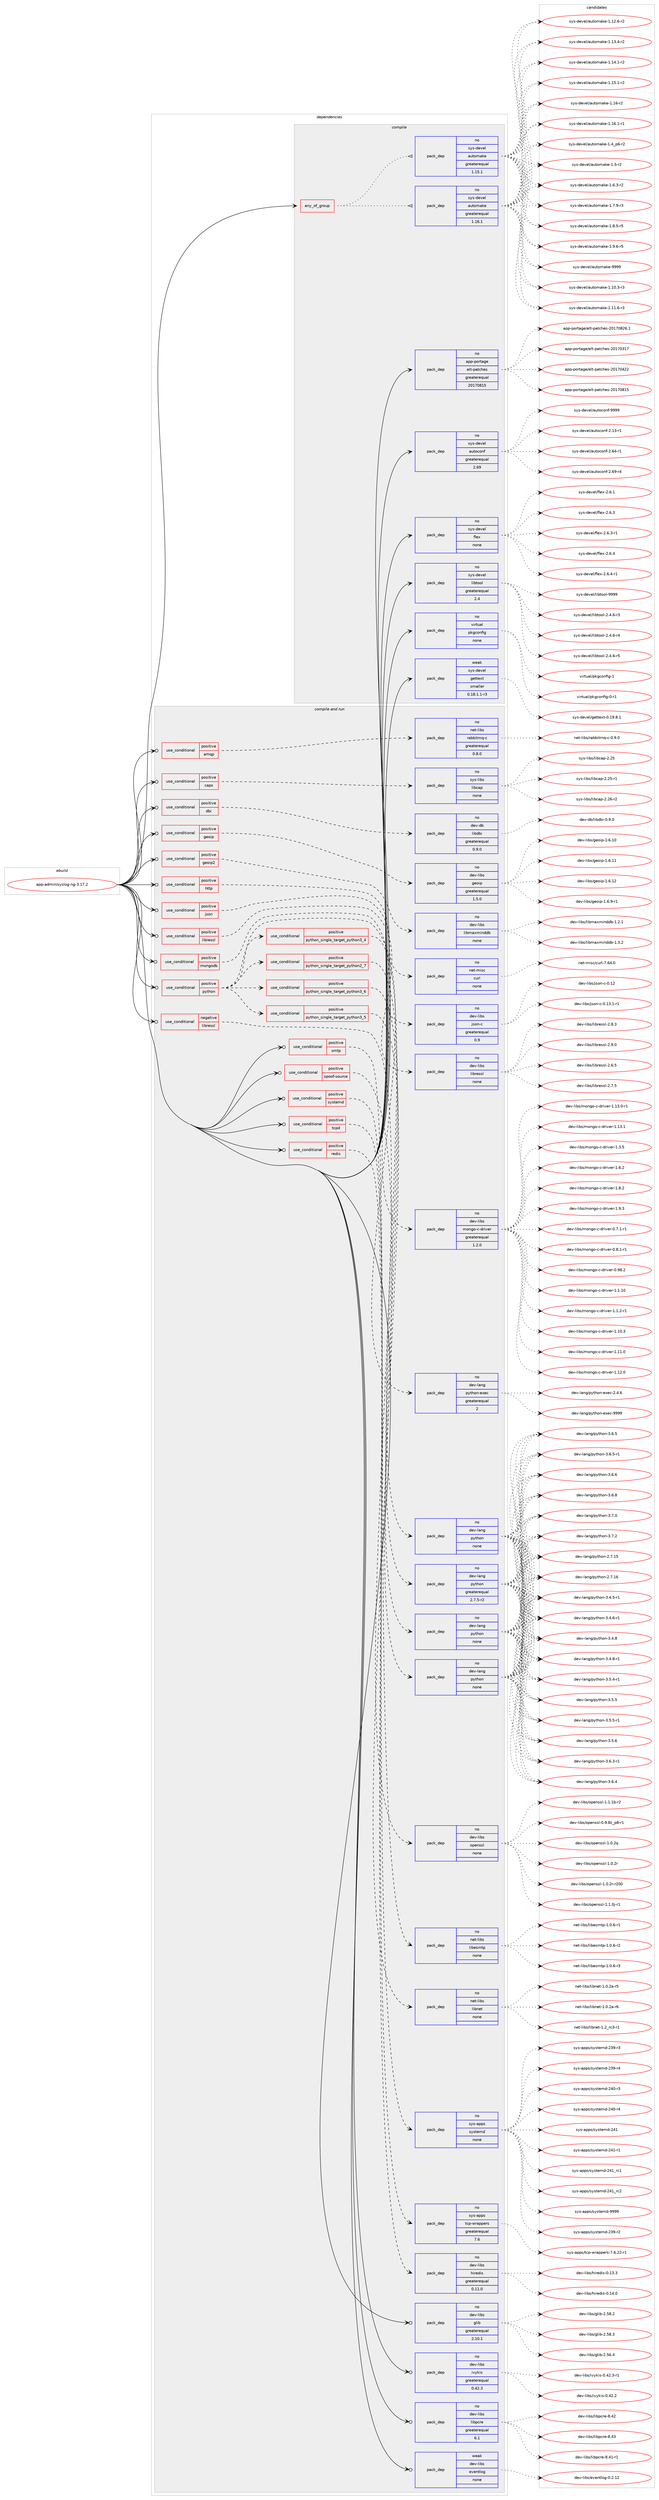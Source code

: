 digraph prolog {

# *************
# Graph options
# *************

newrank=true;
concentrate=true;
compound=true;
graph [rankdir=LR,fontname=Helvetica,fontsize=10,ranksep=1.5];#, ranksep=2.5, nodesep=0.2];
edge  [arrowhead=vee];
node  [fontname=Helvetica,fontsize=10];

# **********
# The ebuild
# **********

subgraph cluster_leftcol {
color=gray;
rank=same;
label=<<i>ebuild</i>>;
id [label="app-admin/syslog-ng-3.17.2", color=red, width=4, href="../app-admin/syslog-ng-3.17.2.svg"];
}

# ****************
# The dependencies
# ****************

subgraph cluster_midcol {
color=gray;
label=<<i>dependencies</i>>;
subgraph cluster_compile {
fillcolor="#eeeeee";
style=filled;
label=<<i>compile</i>>;
subgraph any19158 {
dependency1269682 [label=<<TABLE BORDER="0" CELLBORDER="1" CELLSPACING="0" CELLPADDING="4"><TR><TD CELLPADDING="10">any_of_group</TD></TR></TABLE>>, shape=none, color=red];subgraph pack903928 {
dependency1269683 [label=<<TABLE BORDER="0" CELLBORDER="1" CELLSPACING="0" CELLPADDING="4" WIDTH="220"><TR><TD ROWSPAN="6" CELLPADDING="30">pack_dep</TD></TR><TR><TD WIDTH="110">no</TD></TR><TR><TD>sys-devel</TD></TR><TR><TD>automake</TD></TR><TR><TD>greaterequal</TD></TR><TR><TD>1.16.1</TD></TR></TABLE>>, shape=none, color=blue];
}
dependency1269682:e -> dependency1269683:w [weight=20,style="dotted",arrowhead="oinv"];
subgraph pack903929 {
dependency1269684 [label=<<TABLE BORDER="0" CELLBORDER="1" CELLSPACING="0" CELLPADDING="4" WIDTH="220"><TR><TD ROWSPAN="6" CELLPADDING="30">pack_dep</TD></TR><TR><TD WIDTH="110">no</TD></TR><TR><TD>sys-devel</TD></TR><TR><TD>automake</TD></TR><TR><TD>greaterequal</TD></TR><TR><TD>1.15.1</TD></TR></TABLE>>, shape=none, color=blue];
}
dependency1269682:e -> dependency1269684:w [weight=20,style="dotted",arrowhead="oinv"];
}
id:e -> dependency1269682:w [weight=20,style="solid",arrowhead="vee"];
subgraph pack903930 {
dependency1269685 [label=<<TABLE BORDER="0" CELLBORDER="1" CELLSPACING="0" CELLPADDING="4" WIDTH="220"><TR><TD ROWSPAN="6" CELLPADDING="30">pack_dep</TD></TR><TR><TD WIDTH="110">no</TD></TR><TR><TD>app-portage</TD></TR><TR><TD>elt-patches</TD></TR><TR><TD>greaterequal</TD></TR><TR><TD>20170815</TD></TR></TABLE>>, shape=none, color=blue];
}
id:e -> dependency1269685:w [weight=20,style="solid",arrowhead="vee"];
subgraph pack903931 {
dependency1269686 [label=<<TABLE BORDER="0" CELLBORDER="1" CELLSPACING="0" CELLPADDING="4" WIDTH="220"><TR><TD ROWSPAN="6" CELLPADDING="30">pack_dep</TD></TR><TR><TD WIDTH="110">no</TD></TR><TR><TD>sys-devel</TD></TR><TR><TD>autoconf</TD></TR><TR><TD>greaterequal</TD></TR><TR><TD>2.69</TD></TR></TABLE>>, shape=none, color=blue];
}
id:e -> dependency1269686:w [weight=20,style="solid",arrowhead="vee"];
subgraph pack903932 {
dependency1269687 [label=<<TABLE BORDER="0" CELLBORDER="1" CELLSPACING="0" CELLPADDING="4" WIDTH="220"><TR><TD ROWSPAN="6" CELLPADDING="30">pack_dep</TD></TR><TR><TD WIDTH="110">no</TD></TR><TR><TD>sys-devel</TD></TR><TR><TD>flex</TD></TR><TR><TD>none</TD></TR><TR><TD></TD></TR></TABLE>>, shape=none, color=blue];
}
id:e -> dependency1269687:w [weight=20,style="solid",arrowhead="vee"];
subgraph pack903933 {
dependency1269688 [label=<<TABLE BORDER="0" CELLBORDER="1" CELLSPACING="0" CELLPADDING="4" WIDTH="220"><TR><TD ROWSPAN="6" CELLPADDING="30">pack_dep</TD></TR><TR><TD WIDTH="110">no</TD></TR><TR><TD>sys-devel</TD></TR><TR><TD>libtool</TD></TR><TR><TD>greaterequal</TD></TR><TR><TD>2.4</TD></TR></TABLE>>, shape=none, color=blue];
}
id:e -> dependency1269688:w [weight=20,style="solid",arrowhead="vee"];
subgraph pack903934 {
dependency1269689 [label=<<TABLE BORDER="0" CELLBORDER="1" CELLSPACING="0" CELLPADDING="4" WIDTH="220"><TR><TD ROWSPAN="6" CELLPADDING="30">pack_dep</TD></TR><TR><TD WIDTH="110">no</TD></TR><TR><TD>virtual</TD></TR><TR><TD>pkgconfig</TD></TR><TR><TD>none</TD></TR><TR><TD></TD></TR></TABLE>>, shape=none, color=blue];
}
id:e -> dependency1269689:w [weight=20,style="solid",arrowhead="vee"];
subgraph pack903935 {
dependency1269690 [label=<<TABLE BORDER="0" CELLBORDER="1" CELLSPACING="0" CELLPADDING="4" WIDTH="220"><TR><TD ROWSPAN="6" CELLPADDING="30">pack_dep</TD></TR><TR><TD WIDTH="110">weak</TD></TR><TR><TD>sys-devel</TD></TR><TR><TD>gettext</TD></TR><TR><TD>smaller</TD></TR><TR><TD>0.18.1.1-r3</TD></TR></TABLE>>, shape=none, color=blue];
}
id:e -> dependency1269690:w [weight=20,style="solid",arrowhead="vee"];
}
subgraph cluster_compileandrun {
fillcolor="#eeeeee";
style=filled;
label=<<i>compile and run</i>>;
subgraph cond346075 {
dependency1269691 [label=<<TABLE BORDER="0" CELLBORDER="1" CELLSPACING="0" CELLPADDING="4"><TR><TD ROWSPAN="3" CELLPADDING="10">use_conditional</TD></TR><TR><TD>negative</TD></TR><TR><TD>libressl</TD></TR></TABLE>>, shape=none, color=red];
subgraph pack903936 {
dependency1269692 [label=<<TABLE BORDER="0" CELLBORDER="1" CELLSPACING="0" CELLPADDING="4" WIDTH="220"><TR><TD ROWSPAN="6" CELLPADDING="30">pack_dep</TD></TR><TR><TD WIDTH="110">no</TD></TR><TR><TD>dev-libs</TD></TR><TR><TD>openssl</TD></TR><TR><TD>none</TD></TR><TR><TD></TD></TR></TABLE>>, shape=none, color=blue];
}
dependency1269691:e -> dependency1269692:w [weight=20,style="dashed",arrowhead="vee"];
}
id:e -> dependency1269691:w [weight=20,style="solid",arrowhead="odotvee"];
subgraph cond346076 {
dependency1269693 [label=<<TABLE BORDER="0" CELLBORDER="1" CELLSPACING="0" CELLPADDING="4"><TR><TD ROWSPAN="3" CELLPADDING="10">use_conditional</TD></TR><TR><TD>positive</TD></TR><TR><TD>amqp</TD></TR></TABLE>>, shape=none, color=red];
subgraph pack903937 {
dependency1269694 [label=<<TABLE BORDER="0" CELLBORDER="1" CELLSPACING="0" CELLPADDING="4" WIDTH="220"><TR><TD ROWSPAN="6" CELLPADDING="30">pack_dep</TD></TR><TR><TD WIDTH="110">no</TD></TR><TR><TD>net-libs</TD></TR><TR><TD>rabbitmq-c</TD></TR><TR><TD>greaterequal</TD></TR><TR><TD>0.8.0</TD></TR></TABLE>>, shape=none, color=blue];
}
dependency1269693:e -> dependency1269694:w [weight=20,style="dashed",arrowhead="vee"];
}
id:e -> dependency1269693:w [weight=20,style="solid",arrowhead="odotvee"];
subgraph cond346077 {
dependency1269695 [label=<<TABLE BORDER="0" CELLBORDER="1" CELLSPACING="0" CELLPADDING="4"><TR><TD ROWSPAN="3" CELLPADDING="10">use_conditional</TD></TR><TR><TD>positive</TD></TR><TR><TD>caps</TD></TR></TABLE>>, shape=none, color=red];
subgraph pack903938 {
dependency1269696 [label=<<TABLE BORDER="0" CELLBORDER="1" CELLSPACING="0" CELLPADDING="4" WIDTH="220"><TR><TD ROWSPAN="6" CELLPADDING="30">pack_dep</TD></TR><TR><TD WIDTH="110">no</TD></TR><TR><TD>sys-libs</TD></TR><TR><TD>libcap</TD></TR><TR><TD>none</TD></TR><TR><TD></TD></TR></TABLE>>, shape=none, color=blue];
}
dependency1269695:e -> dependency1269696:w [weight=20,style="dashed",arrowhead="vee"];
}
id:e -> dependency1269695:w [weight=20,style="solid",arrowhead="odotvee"];
subgraph cond346078 {
dependency1269697 [label=<<TABLE BORDER="0" CELLBORDER="1" CELLSPACING="0" CELLPADDING="4"><TR><TD ROWSPAN="3" CELLPADDING="10">use_conditional</TD></TR><TR><TD>positive</TD></TR><TR><TD>dbi</TD></TR></TABLE>>, shape=none, color=red];
subgraph pack903939 {
dependency1269698 [label=<<TABLE BORDER="0" CELLBORDER="1" CELLSPACING="0" CELLPADDING="4" WIDTH="220"><TR><TD ROWSPAN="6" CELLPADDING="30">pack_dep</TD></TR><TR><TD WIDTH="110">no</TD></TR><TR><TD>dev-db</TD></TR><TR><TD>libdbi</TD></TR><TR><TD>greaterequal</TD></TR><TR><TD>0.9.0</TD></TR></TABLE>>, shape=none, color=blue];
}
dependency1269697:e -> dependency1269698:w [weight=20,style="dashed",arrowhead="vee"];
}
id:e -> dependency1269697:w [weight=20,style="solid",arrowhead="odotvee"];
subgraph cond346079 {
dependency1269699 [label=<<TABLE BORDER="0" CELLBORDER="1" CELLSPACING="0" CELLPADDING="4"><TR><TD ROWSPAN="3" CELLPADDING="10">use_conditional</TD></TR><TR><TD>positive</TD></TR><TR><TD>geoip</TD></TR></TABLE>>, shape=none, color=red];
subgraph pack903940 {
dependency1269700 [label=<<TABLE BORDER="0" CELLBORDER="1" CELLSPACING="0" CELLPADDING="4" WIDTH="220"><TR><TD ROWSPAN="6" CELLPADDING="30">pack_dep</TD></TR><TR><TD WIDTH="110">no</TD></TR><TR><TD>dev-libs</TD></TR><TR><TD>geoip</TD></TR><TR><TD>greaterequal</TD></TR><TR><TD>1.5.0</TD></TR></TABLE>>, shape=none, color=blue];
}
dependency1269699:e -> dependency1269700:w [weight=20,style="dashed",arrowhead="vee"];
}
id:e -> dependency1269699:w [weight=20,style="solid",arrowhead="odotvee"];
subgraph cond346080 {
dependency1269701 [label=<<TABLE BORDER="0" CELLBORDER="1" CELLSPACING="0" CELLPADDING="4"><TR><TD ROWSPAN="3" CELLPADDING="10">use_conditional</TD></TR><TR><TD>positive</TD></TR><TR><TD>geoip2</TD></TR></TABLE>>, shape=none, color=red];
subgraph pack903941 {
dependency1269702 [label=<<TABLE BORDER="0" CELLBORDER="1" CELLSPACING="0" CELLPADDING="4" WIDTH="220"><TR><TD ROWSPAN="6" CELLPADDING="30">pack_dep</TD></TR><TR><TD WIDTH="110">no</TD></TR><TR><TD>dev-libs</TD></TR><TR><TD>libmaxminddb</TD></TR><TR><TD>none</TD></TR><TR><TD></TD></TR></TABLE>>, shape=none, color=blue];
}
dependency1269701:e -> dependency1269702:w [weight=20,style="dashed",arrowhead="vee"];
}
id:e -> dependency1269701:w [weight=20,style="solid",arrowhead="odotvee"];
subgraph cond346081 {
dependency1269703 [label=<<TABLE BORDER="0" CELLBORDER="1" CELLSPACING="0" CELLPADDING="4"><TR><TD ROWSPAN="3" CELLPADDING="10">use_conditional</TD></TR><TR><TD>positive</TD></TR><TR><TD>http</TD></TR></TABLE>>, shape=none, color=red];
subgraph pack903942 {
dependency1269704 [label=<<TABLE BORDER="0" CELLBORDER="1" CELLSPACING="0" CELLPADDING="4" WIDTH="220"><TR><TD ROWSPAN="6" CELLPADDING="30">pack_dep</TD></TR><TR><TD WIDTH="110">no</TD></TR><TR><TD>net-misc</TD></TR><TR><TD>curl</TD></TR><TR><TD>none</TD></TR><TR><TD></TD></TR></TABLE>>, shape=none, color=blue];
}
dependency1269703:e -> dependency1269704:w [weight=20,style="dashed",arrowhead="vee"];
}
id:e -> dependency1269703:w [weight=20,style="solid",arrowhead="odotvee"];
subgraph cond346082 {
dependency1269705 [label=<<TABLE BORDER="0" CELLBORDER="1" CELLSPACING="0" CELLPADDING="4"><TR><TD ROWSPAN="3" CELLPADDING="10">use_conditional</TD></TR><TR><TD>positive</TD></TR><TR><TD>json</TD></TR></TABLE>>, shape=none, color=red];
subgraph pack903943 {
dependency1269706 [label=<<TABLE BORDER="0" CELLBORDER="1" CELLSPACING="0" CELLPADDING="4" WIDTH="220"><TR><TD ROWSPAN="6" CELLPADDING="30">pack_dep</TD></TR><TR><TD WIDTH="110">no</TD></TR><TR><TD>dev-libs</TD></TR><TR><TD>json-c</TD></TR><TR><TD>greaterequal</TD></TR><TR><TD>0.9</TD></TR></TABLE>>, shape=none, color=blue];
}
dependency1269705:e -> dependency1269706:w [weight=20,style="dashed",arrowhead="vee"];
}
id:e -> dependency1269705:w [weight=20,style="solid",arrowhead="odotvee"];
subgraph cond346083 {
dependency1269707 [label=<<TABLE BORDER="0" CELLBORDER="1" CELLSPACING="0" CELLPADDING="4"><TR><TD ROWSPAN="3" CELLPADDING="10">use_conditional</TD></TR><TR><TD>positive</TD></TR><TR><TD>libressl</TD></TR></TABLE>>, shape=none, color=red];
subgraph pack903944 {
dependency1269708 [label=<<TABLE BORDER="0" CELLBORDER="1" CELLSPACING="0" CELLPADDING="4" WIDTH="220"><TR><TD ROWSPAN="6" CELLPADDING="30">pack_dep</TD></TR><TR><TD WIDTH="110">no</TD></TR><TR><TD>dev-libs</TD></TR><TR><TD>libressl</TD></TR><TR><TD>none</TD></TR><TR><TD></TD></TR></TABLE>>, shape=none, color=blue];
}
dependency1269707:e -> dependency1269708:w [weight=20,style="dashed",arrowhead="vee"];
}
id:e -> dependency1269707:w [weight=20,style="solid",arrowhead="odotvee"];
subgraph cond346084 {
dependency1269709 [label=<<TABLE BORDER="0" CELLBORDER="1" CELLSPACING="0" CELLPADDING="4"><TR><TD ROWSPAN="3" CELLPADDING="10">use_conditional</TD></TR><TR><TD>positive</TD></TR><TR><TD>mongodb</TD></TR></TABLE>>, shape=none, color=red];
subgraph pack903945 {
dependency1269710 [label=<<TABLE BORDER="0" CELLBORDER="1" CELLSPACING="0" CELLPADDING="4" WIDTH="220"><TR><TD ROWSPAN="6" CELLPADDING="30">pack_dep</TD></TR><TR><TD WIDTH="110">no</TD></TR><TR><TD>dev-libs</TD></TR><TR><TD>mongo-c-driver</TD></TR><TR><TD>greaterequal</TD></TR><TR><TD>1.2.0</TD></TR></TABLE>>, shape=none, color=blue];
}
dependency1269709:e -> dependency1269710:w [weight=20,style="dashed",arrowhead="vee"];
}
id:e -> dependency1269709:w [weight=20,style="solid",arrowhead="odotvee"];
subgraph cond346085 {
dependency1269711 [label=<<TABLE BORDER="0" CELLBORDER="1" CELLSPACING="0" CELLPADDING="4"><TR><TD ROWSPAN="3" CELLPADDING="10">use_conditional</TD></TR><TR><TD>positive</TD></TR><TR><TD>python</TD></TR></TABLE>>, shape=none, color=red];
subgraph cond346086 {
dependency1269712 [label=<<TABLE BORDER="0" CELLBORDER="1" CELLSPACING="0" CELLPADDING="4"><TR><TD ROWSPAN="3" CELLPADDING="10">use_conditional</TD></TR><TR><TD>positive</TD></TR><TR><TD>python_single_target_python2_7</TD></TR></TABLE>>, shape=none, color=red];
subgraph pack903946 {
dependency1269713 [label=<<TABLE BORDER="0" CELLBORDER="1" CELLSPACING="0" CELLPADDING="4" WIDTH="220"><TR><TD ROWSPAN="6" CELLPADDING="30">pack_dep</TD></TR><TR><TD WIDTH="110">no</TD></TR><TR><TD>dev-lang</TD></TR><TR><TD>python</TD></TR><TR><TD>greaterequal</TD></TR><TR><TD>2.7.5-r2</TD></TR></TABLE>>, shape=none, color=blue];
}
dependency1269712:e -> dependency1269713:w [weight=20,style="dashed",arrowhead="vee"];
}
dependency1269711:e -> dependency1269712:w [weight=20,style="dashed",arrowhead="vee"];
subgraph cond346087 {
dependency1269714 [label=<<TABLE BORDER="0" CELLBORDER="1" CELLSPACING="0" CELLPADDING="4"><TR><TD ROWSPAN="3" CELLPADDING="10">use_conditional</TD></TR><TR><TD>positive</TD></TR><TR><TD>python_single_target_python3_4</TD></TR></TABLE>>, shape=none, color=red];
subgraph pack903947 {
dependency1269715 [label=<<TABLE BORDER="0" CELLBORDER="1" CELLSPACING="0" CELLPADDING="4" WIDTH="220"><TR><TD ROWSPAN="6" CELLPADDING="30">pack_dep</TD></TR><TR><TD WIDTH="110">no</TD></TR><TR><TD>dev-lang</TD></TR><TR><TD>python</TD></TR><TR><TD>none</TD></TR><TR><TD></TD></TR></TABLE>>, shape=none, color=blue];
}
dependency1269714:e -> dependency1269715:w [weight=20,style="dashed",arrowhead="vee"];
}
dependency1269711:e -> dependency1269714:w [weight=20,style="dashed",arrowhead="vee"];
subgraph cond346088 {
dependency1269716 [label=<<TABLE BORDER="0" CELLBORDER="1" CELLSPACING="0" CELLPADDING="4"><TR><TD ROWSPAN="3" CELLPADDING="10">use_conditional</TD></TR><TR><TD>positive</TD></TR><TR><TD>python_single_target_python3_5</TD></TR></TABLE>>, shape=none, color=red];
subgraph pack903948 {
dependency1269717 [label=<<TABLE BORDER="0" CELLBORDER="1" CELLSPACING="0" CELLPADDING="4" WIDTH="220"><TR><TD ROWSPAN="6" CELLPADDING="30">pack_dep</TD></TR><TR><TD WIDTH="110">no</TD></TR><TR><TD>dev-lang</TD></TR><TR><TD>python</TD></TR><TR><TD>none</TD></TR><TR><TD></TD></TR></TABLE>>, shape=none, color=blue];
}
dependency1269716:e -> dependency1269717:w [weight=20,style="dashed",arrowhead="vee"];
}
dependency1269711:e -> dependency1269716:w [weight=20,style="dashed",arrowhead="vee"];
subgraph cond346089 {
dependency1269718 [label=<<TABLE BORDER="0" CELLBORDER="1" CELLSPACING="0" CELLPADDING="4"><TR><TD ROWSPAN="3" CELLPADDING="10">use_conditional</TD></TR><TR><TD>positive</TD></TR><TR><TD>python_single_target_python3_6</TD></TR></TABLE>>, shape=none, color=red];
subgraph pack903949 {
dependency1269719 [label=<<TABLE BORDER="0" CELLBORDER="1" CELLSPACING="0" CELLPADDING="4" WIDTH="220"><TR><TD ROWSPAN="6" CELLPADDING="30">pack_dep</TD></TR><TR><TD WIDTH="110">no</TD></TR><TR><TD>dev-lang</TD></TR><TR><TD>python</TD></TR><TR><TD>none</TD></TR><TR><TD></TD></TR></TABLE>>, shape=none, color=blue];
}
dependency1269718:e -> dependency1269719:w [weight=20,style="dashed",arrowhead="vee"];
}
dependency1269711:e -> dependency1269718:w [weight=20,style="dashed",arrowhead="vee"];
subgraph pack903950 {
dependency1269720 [label=<<TABLE BORDER="0" CELLBORDER="1" CELLSPACING="0" CELLPADDING="4" WIDTH="220"><TR><TD ROWSPAN="6" CELLPADDING="30">pack_dep</TD></TR><TR><TD WIDTH="110">no</TD></TR><TR><TD>dev-lang</TD></TR><TR><TD>python-exec</TD></TR><TR><TD>greaterequal</TD></TR><TR><TD>2</TD></TR></TABLE>>, shape=none, color=blue];
}
dependency1269711:e -> dependency1269720:w [weight=20,style="dashed",arrowhead="vee"];
}
id:e -> dependency1269711:w [weight=20,style="solid",arrowhead="odotvee"];
subgraph cond346090 {
dependency1269721 [label=<<TABLE BORDER="0" CELLBORDER="1" CELLSPACING="0" CELLPADDING="4"><TR><TD ROWSPAN="3" CELLPADDING="10">use_conditional</TD></TR><TR><TD>positive</TD></TR><TR><TD>redis</TD></TR></TABLE>>, shape=none, color=red];
subgraph pack903951 {
dependency1269722 [label=<<TABLE BORDER="0" CELLBORDER="1" CELLSPACING="0" CELLPADDING="4" WIDTH="220"><TR><TD ROWSPAN="6" CELLPADDING="30">pack_dep</TD></TR><TR><TD WIDTH="110">no</TD></TR><TR><TD>dev-libs</TD></TR><TR><TD>hiredis</TD></TR><TR><TD>greaterequal</TD></TR><TR><TD>0.11.0</TD></TR></TABLE>>, shape=none, color=blue];
}
dependency1269721:e -> dependency1269722:w [weight=20,style="dashed",arrowhead="vee"];
}
id:e -> dependency1269721:w [weight=20,style="solid",arrowhead="odotvee"];
subgraph cond346091 {
dependency1269723 [label=<<TABLE BORDER="0" CELLBORDER="1" CELLSPACING="0" CELLPADDING="4"><TR><TD ROWSPAN="3" CELLPADDING="10">use_conditional</TD></TR><TR><TD>positive</TD></TR><TR><TD>smtp</TD></TR></TABLE>>, shape=none, color=red];
subgraph pack903952 {
dependency1269724 [label=<<TABLE BORDER="0" CELLBORDER="1" CELLSPACING="0" CELLPADDING="4" WIDTH="220"><TR><TD ROWSPAN="6" CELLPADDING="30">pack_dep</TD></TR><TR><TD WIDTH="110">no</TD></TR><TR><TD>net-libs</TD></TR><TR><TD>libesmtp</TD></TR><TR><TD>none</TD></TR><TR><TD></TD></TR></TABLE>>, shape=none, color=blue];
}
dependency1269723:e -> dependency1269724:w [weight=20,style="dashed",arrowhead="vee"];
}
id:e -> dependency1269723:w [weight=20,style="solid",arrowhead="odotvee"];
subgraph cond346092 {
dependency1269725 [label=<<TABLE BORDER="0" CELLBORDER="1" CELLSPACING="0" CELLPADDING="4"><TR><TD ROWSPAN="3" CELLPADDING="10">use_conditional</TD></TR><TR><TD>positive</TD></TR><TR><TD>spoof-source</TD></TR></TABLE>>, shape=none, color=red];
subgraph pack903953 {
dependency1269726 [label=<<TABLE BORDER="0" CELLBORDER="1" CELLSPACING="0" CELLPADDING="4" WIDTH="220"><TR><TD ROWSPAN="6" CELLPADDING="30">pack_dep</TD></TR><TR><TD WIDTH="110">no</TD></TR><TR><TD>net-libs</TD></TR><TR><TD>libnet</TD></TR><TR><TD>none</TD></TR><TR><TD></TD></TR></TABLE>>, shape=none, color=blue];
}
dependency1269725:e -> dependency1269726:w [weight=20,style="dashed",arrowhead="vee"];
}
id:e -> dependency1269725:w [weight=20,style="solid",arrowhead="odotvee"];
subgraph cond346093 {
dependency1269727 [label=<<TABLE BORDER="0" CELLBORDER="1" CELLSPACING="0" CELLPADDING="4"><TR><TD ROWSPAN="3" CELLPADDING="10">use_conditional</TD></TR><TR><TD>positive</TD></TR><TR><TD>systemd</TD></TR></TABLE>>, shape=none, color=red];
subgraph pack903954 {
dependency1269728 [label=<<TABLE BORDER="0" CELLBORDER="1" CELLSPACING="0" CELLPADDING="4" WIDTH="220"><TR><TD ROWSPAN="6" CELLPADDING="30">pack_dep</TD></TR><TR><TD WIDTH="110">no</TD></TR><TR><TD>sys-apps</TD></TR><TR><TD>systemd</TD></TR><TR><TD>none</TD></TR><TR><TD></TD></TR></TABLE>>, shape=none, color=blue];
}
dependency1269727:e -> dependency1269728:w [weight=20,style="dashed",arrowhead="vee"];
}
id:e -> dependency1269727:w [weight=20,style="solid",arrowhead="odotvee"];
subgraph cond346094 {
dependency1269729 [label=<<TABLE BORDER="0" CELLBORDER="1" CELLSPACING="0" CELLPADDING="4"><TR><TD ROWSPAN="3" CELLPADDING="10">use_conditional</TD></TR><TR><TD>positive</TD></TR><TR><TD>tcpd</TD></TR></TABLE>>, shape=none, color=red];
subgraph pack903955 {
dependency1269730 [label=<<TABLE BORDER="0" CELLBORDER="1" CELLSPACING="0" CELLPADDING="4" WIDTH="220"><TR><TD ROWSPAN="6" CELLPADDING="30">pack_dep</TD></TR><TR><TD WIDTH="110">no</TD></TR><TR><TD>sys-apps</TD></TR><TR><TD>tcp-wrappers</TD></TR><TR><TD>greaterequal</TD></TR><TR><TD>7.6</TD></TR></TABLE>>, shape=none, color=blue];
}
dependency1269729:e -> dependency1269730:w [weight=20,style="dashed",arrowhead="vee"];
}
id:e -> dependency1269729:w [weight=20,style="solid",arrowhead="odotvee"];
subgraph pack903956 {
dependency1269731 [label=<<TABLE BORDER="0" CELLBORDER="1" CELLSPACING="0" CELLPADDING="4" WIDTH="220"><TR><TD ROWSPAN="6" CELLPADDING="30">pack_dep</TD></TR><TR><TD WIDTH="110">no</TD></TR><TR><TD>dev-libs</TD></TR><TR><TD>glib</TD></TR><TR><TD>greaterequal</TD></TR><TR><TD>2.10.1</TD></TR></TABLE>>, shape=none, color=blue];
}
id:e -> dependency1269731:w [weight=20,style="solid",arrowhead="odotvee"];
subgraph pack903957 {
dependency1269732 [label=<<TABLE BORDER="0" CELLBORDER="1" CELLSPACING="0" CELLPADDING="4" WIDTH="220"><TR><TD ROWSPAN="6" CELLPADDING="30">pack_dep</TD></TR><TR><TD WIDTH="110">no</TD></TR><TR><TD>dev-libs</TD></TR><TR><TD>ivykis</TD></TR><TR><TD>greaterequal</TD></TR><TR><TD>0.42.3</TD></TR></TABLE>>, shape=none, color=blue];
}
id:e -> dependency1269732:w [weight=20,style="solid",arrowhead="odotvee"];
subgraph pack903958 {
dependency1269733 [label=<<TABLE BORDER="0" CELLBORDER="1" CELLSPACING="0" CELLPADDING="4" WIDTH="220"><TR><TD ROWSPAN="6" CELLPADDING="30">pack_dep</TD></TR><TR><TD WIDTH="110">no</TD></TR><TR><TD>dev-libs</TD></TR><TR><TD>libpcre</TD></TR><TR><TD>greaterequal</TD></TR><TR><TD>6.1</TD></TR></TABLE>>, shape=none, color=blue];
}
id:e -> dependency1269733:w [weight=20,style="solid",arrowhead="odotvee"];
subgraph pack903959 {
dependency1269734 [label=<<TABLE BORDER="0" CELLBORDER="1" CELLSPACING="0" CELLPADDING="4" WIDTH="220"><TR><TD ROWSPAN="6" CELLPADDING="30">pack_dep</TD></TR><TR><TD WIDTH="110">weak</TD></TR><TR><TD>dev-libs</TD></TR><TR><TD>eventlog</TD></TR><TR><TD>none</TD></TR><TR><TD></TD></TR></TABLE>>, shape=none, color=blue];
}
id:e -> dependency1269734:w [weight=20,style="solid",arrowhead="odotvee"];
}
subgraph cluster_run {
fillcolor="#eeeeee";
style=filled;
label=<<i>run</i>>;
}
}

# **************
# The candidates
# **************

subgraph cluster_choices {
rank=same;
color=gray;
label=<<i>candidates</i>>;

subgraph choice903928 {
color=black;
nodesep=1;
choice11512111545100101118101108479711711611110997107101454946494846514511451 [label="sys-devel/automake-1.10.3-r3", color=red, width=4,href="../sys-devel/automake-1.10.3-r3.svg"];
choice11512111545100101118101108479711711611110997107101454946494946544511451 [label="sys-devel/automake-1.11.6-r3", color=red, width=4,href="../sys-devel/automake-1.11.6-r3.svg"];
choice11512111545100101118101108479711711611110997107101454946495046544511450 [label="sys-devel/automake-1.12.6-r2", color=red, width=4,href="../sys-devel/automake-1.12.6-r2.svg"];
choice11512111545100101118101108479711711611110997107101454946495146524511450 [label="sys-devel/automake-1.13.4-r2", color=red, width=4,href="../sys-devel/automake-1.13.4-r2.svg"];
choice11512111545100101118101108479711711611110997107101454946495246494511450 [label="sys-devel/automake-1.14.1-r2", color=red, width=4,href="../sys-devel/automake-1.14.1-r2.svg"];
choice11512111545100101118101108479711711611110997107101454946495346494511450 [label="sys-devel/automake-1.15.1-r2", color=red, width=4,href="../sys-devel/automake-1.15.1-r2.svg"];
choice1151211154510010111810110847971171161111099710710145494649544511450 [label="sys-devel/automake-1.16-r2", color=red, width=4,href="../sys-devel/automake-1.16-r2.svg"];
choice11512111545100101118101108479711711611110997107101454946495446494511449 [label="sys-devel/automake-1.16.1-r1", color=red, width=4,href="../sys-devel/automake-1.16.1-r1.svg"];
choice115121115451001011181011084797117116111109971071014549465295112544511450 [label="sys-devel/automake-1.4_p6-r2", color=red, width=4,href="../sys-devel/automake-1.4_p6-r2.svg"];
choice11512111545100101118101108479711711611110997107101454946534511450 [label="sys-devel/automake-1.5-r2", color=red, width=4,href="../sys-devel/automake-1.5-r2.svg"];
choice115121115451001011181011084797117116111109971071014549465446514511450 [label="sys-devel/automake-1.6.3-r2", color=red, width=4,href="../sys-devel/automake-1.6.3-r2.svg"];
choice115121115451001011181011084797117116111109971071014549465546574511451 [label="sys-devel/automake-1.7.9-r3", color=red, width=4,href="../sys-devel/automake-1.7.9-r3.svg"];
choice115121115451001011181011084797117116111109971071014549465646534511453 [label="sys-devel/automake-1.8.5-r5", color=red, width=4,href="../sys-devel/automake-1.8.5-r5.svg"];
choice115121115451001011181011084797117116111109971071014549465746544511453 [label="sys-devel/automake-1.9.6-r5", color=red, width=4,href="../sys-devel/automake-1.9.6-r5.svg"];
choice115121115451001011181011084797117116111109971071014557575757 [label="sys-devel/automake-9999", color=red, width=4,href="../sys-devel/automake-9999.svg"];
dependency1269683:e -> choice11512111545100101118101108479711711611110997107101454946494846514511451:w [style=dotted,weight="100"];
dependency1269683:e -> choice11512111545100101118101108479711711611110997107101454946494946544511451:w [style=dotted,weight="100"];
dependency1269683:e -> choice11512111545100101118101108479711711611110997107101454946495046544511450:w [style=dotted,weight="100"];
dependency1269683:e -> choice11512111545100101118101108479711711611110997107101454946495146524511450:w [style=dotted,weight="100"];
dependency1269683:e -> choice11512111545100101118101108479711711611110997107101454946495246494511450:w [style=dotted,weight="100"];
dependency1269683:e -> choice11512111545100101118101108479711711611110997107101454946495346494511450:w [style=dotted,weight="100"];
dependency1269683:e -> choice1151211154510010111810110847971171161111099710710145494649544511450:w [style=dotted,weight="100"];
dependency1269683:e -> choice11512111545100101118101108479711711611110997107101454946495446494511449:w [style=dotted,weight="100"];
dependency1269683:e -> choice115121115451001011181011084797117116111109971071014549465295112544511450:w [style=dotted,weight="100"];
dependency1269683:e -> choice11512111545100101118101108479711711611110997107101454946534511450:w [style=dotted,weight="100"];
dependency1269683:e -> choice115121115451001011181011084797117116111109971071014549465446514511450:w [style=dotted,weight="100"];
dependency1269683:e -> choice115121115451001011181011084797117116111109971071014549465546574511451:w [style=dotted,weight="100"];
dependency1269683:e -> choice115121115451001011181011084797117116111109971071014549465646534511453:w [style=dotted,weight="100"];
dependency1269683:e -> choice115121115451001011181011084797117116111109971071014549465746544511453:w [style=dotted,weight="100"];
dependency1269683:e -> choice115121115451001011181011084797117116111109971071014557575757:w [style=dotted,weight="100"];
}
subgraph choice903929 {
color=black;
nodesep=1;
choice11512111545100101118101108479711711611110997107101454946494846514511451 [label="sys-devel/automake-1.10.3-r3", color=red, width=4,href="../sys-devel/automake-1.10.3-r3.svg"];
choice11512111545100101118101108479711711611110997107101454946494946544511451 [label="sys-devel/automake-1.11.6-r3", color=red, width=4,href="../sys-devel/automake-1.11.6-r3.svg"];
choice11512111545100101118101108479711711611110997107101454946495046544511450 [label="sys-devel/automake-1.12.6-r2", color=red, width=4,href="../sys-devel/automake-1.12.6-r2.svg"];
choice11512111545100101118101108479711711611110997107101454946495146524511450 [label="sys-devel/automake-1.13.4-r2", color=red, width=4,href="../sys-devel/automake-1.13.4-r2.svg"];
choice11512111545100101118101108479711711611110997107101454946495246494511450 [label="sys-devel/automake-1.14.1-r2", color=red, width=4,href="../sys-devel/automake-1.14.1-r2.svg"];
choice11512111545100101118101108479711711611110997107101454946495346494511450 [label="sys-devel/automake-1.15.1-r2", color=red, width=4,href="../sys-devel/automake-1.15.1-r2.svg"];
choice1151211154510010111810110847971171161111099710710145494649544511450 [label="sys-devel/automake-1.16-r2", color=red, width=4,href="../sys-devel/automake-1.16-r2.svg"];
choice11512111545100101118101108479711711611110997107101454946495446494511449 [label="sys-devel/automake-1.16.1-r1", color=red, width=4,href="../sys-devel/automake-1.16.1-r1.svg"];
choice115121115451001011181011084797117116111109971071014549465295112544511450 [label="sys-devel/automake-1.4_p6-r2", color=red, width=4,href="../sys-devel/automake-1.4_p6-r2.svg"];
choice11512111545100101118101108479711711611110997107101454946534511450 [label="sys-devel/automake-1.5-r2", color=red, width=4,href="../sys-devel/automake-1.5-r2.svg"];
choice115121115451001011181011084797117116111109971071014549465446514511450 [label="sys-devel/automake-1.6.3-r2", color=red, width=4,href="../sys-devel/automake-1.6.3-r2.svg"];
choice115121115451001011181011084797117116111109971071014549465546574511451 [label="sys-devel/automake-1.7.9-r3", color=red, width=4,href="../sys-devel/automake-1.7.9-r3.svg"];
choice115121115451001011181011084797117116111109971071014549465646534511453 [label="sys-devel/automake-1.8.5-r5", color=red, width=4,href="../sys-devel/automake-1.8.5-r5.svg"];
choice115121115451001011181011084797117116111109971071014549465746544511453 [label="sys-devel/automake-1.9.6-r5", color=red, width=4,href="../sys-devel/automake-1.9.6-r5.svg"];
choice115121115451001011181011084797117116111109971071014557575757 [label="sys-devel/automake-9999", color=red, width=4,href="../sys-devel/automake-9999.svg"];
dependency1269684:e -> choice11512111545100101118101108479711711611110997107101454946494846514511451:w [style=dotted,weight="100"];
dependency1269684:e -> choice11512111545100101118101108479711711611110997107101454946494946544511451:w [style=dotted,weight="100"];
dependency1269684:e -> choice11512111545100101118101108479711711611110997107101454946495046544511450:w [style=dotted,weight="100"];
dependency1269684:e -> choice11512111545100101118101108479711711611110997107101454946495146524511450:w [style=dotted,weight="100"];
dependency1269684:e -> choice11512111545100101118101108479711711611110997107101454946495246494511450:w [style=dotted,weight="100"];
dependency1269684:e -> choice11512111545100101118101108479711711611110997107101454946495346494511450:w [style=dotted,weight="100"];
dependency1269684:e -> choice1151211154510010111810110847971171161111099710710145494649544511450:w [style=dotted,weight="100"];
dependency1269684:e -> choice11512111545100101118101108479711711611110997107101454946495446494511449:w [style=dotted,weight="100"];
dependency1269684:e -> choice115121115451001011181011084797117116111109971071014549465295112544511450:w [style=dotted,weight="100"];
dependency1269684:e -> choice11512111545100101118101108479711711611110997107101454946534511450:w [style=dotted,weight="100"];
dependency1269684:e -> choice115121115451001011181011084797117116111109971071014549465446514511450:w [style=dotted,weight="100"];
dependency1269684:e -> choice115121115451001011181011084797117116111109971071014549465546574511451:w [style=dotted,weight="100"];
dependency1269684:e -> choice115121115451001011181011084797117116111109971071014549465646534511453:w [style=dotted,weight="100"];
dependency1269684:e -> choice115121115451001011181011084797117116111109971071014549465746544511453:w [style=dotted,weight="100"];
dependency1269684:e -> choice115121115451001011181011084797117116111109971071014557575757:w [style=dotted,weight="100"];
}
subgraph choice903930 {
color=black;
nodesep=1;
choice97112112451121111141169710310147101108116451129711699104101115455048495548514955 [label="app-portage/elt-patches-20170317", color=red, width=4,href="../app-portage/elt-patches-20170317.svg"];
choice97112112451121111141169710310147101108116451129711699104101115455048495548525050 [label="app-portage/elt-patches-20170422", color=red, width=4,href="../app-portage/elt-patches-20170422.svg"];
choice97112112451121111141169710310147101108116451129711699104101115455048495548564953 [label="app-portage/elt-patches-20170815", color=red, width=4,href="../app-portage/elt-patches-20170815.svg"];
choice971121124511211111411697103101471011081164511297116991041011154550484955485650544649 [label="app-portage/elt-patches-20170826.1", color=red, width=4,href="../app-portage/elt-patches-20170826.1.svg"];
dependency1269685:e -> choice97112112451121111141169710310147101108116451129711699104101115455048495548514955:w [style=dotted,weight="100"];
dependency1269685:e -> choice97112112451121111141169710310147101108116451129711699104101115455048495548525050:w [style=dotted,weight="100"];
dependency1269685:e -> choice97112112451121111141169710310147101108116451129711699104101115455048495548564953:w [style=dotted,weight="100"];
dependency1269685:e -> choice971121124511211111411697103101471011081164511297116991041011154550484955485650544649:w [style=dotted,weight="100"];
}
subgraph choice903931 {
color=black;
nodesep=1;
choice1151211154510010111810110847971171161119911111010245504649514511449 [label="sys-devel/autoconf-2.13-r1", color=red, width=4,href="../sys-devel/autoconf-2.13-r1.svg"];
choice1151211154510010111810110847971171161119911111010245504654524511449 [label="sys-devel/autoconf-2.64-r1", color=red, width=4,href="../sys-devel/autoconf-2.64-r1.svg"];
choice1151211154510010111810110847971171161119911111010245504654574511452 [label="sys-devel/autoconf-2.69-r4", color=red, width=4,href="../sys-devel/autoconf-2.69-r4.svg"];
choice115121115451001011181011084797117116111991111101024557575757 [label="sys-devel/autoconf-9999", color=red, width=4,href="../sys-devel/autoconf-9999.svg"];
dependency1269686:e -> choice1151211154510010111810110847971171161119911111010245504649514511449:w [style=dotted,weight="100"];
dependency1269686:e -> choice1151211154510010111810110847971171161119911111010245504654524511449:w [style=dotted,weight="100"];
dependency1269686:e -> choice1151211154510010111810110847971171161119911111010245504654574511452:w [style=dotted,weight="100"];
dependency1269686:e -> choice115121115451001011181011084797117116111991111101024557575757:w [style=dotted,weight="100"];
}
subgraph choice903932 {
color=black;
nodesep=1;
choice1151211154510010111810110847102108101120455046544649 [label="sys-devel/flex-2.6.1", color=red, width=4,href="../sys-devel/flex-2.6.1.svg"];
choice1151211154510010111810110847102108101120455046544651 [label="sys-devel/flex-2.6.3", color=red, width=4,href="../sys-devel/flex-2.6.3.svg"];
choice11512111545100101118101108471021081011204550465446514511449 [label="sys-devel/flex-2.6.3-r1", color=red, width=4,href="../sys-devel/flex-2.6.3-r1.svg"];
choice1151211154510010111810110847102108101120455046544652 [label="sys-devel/flex-2.6.4", color=red, width=4,href="../sys-devel/flex-2.6.4.svg"];
choice11512111545100101118101108471021081011204550465446524511449 [label="sys-devel/flex-2.6.4-r1", color=red, width=4,href="../sys-devel/flex-2.6.4-r1.svg"];
dependency1269687:e -> choice1151211154510010111810110847102108101120455046544649:w [style=dotted,weight="100"];
dependency1269687:e -> choice1151211154510010111810110847102108101120455046544651:w [style=dotted,weight="100"];
dependency1269687:e -> choice11512111545100101118101108471021081011204550465446514511449:w [style=dotted,weight="100"];
dependency1269687:e -> choice1151211154510010111810110847102108101120455046544652:w [style=dotted,weight="100"];
dependency1269687:e -> choice11512111545100101118101108471021081011204550465446524511449:w [style=dotted,weight="100"];
}
subgraph choice903933 {
color=black;
nodesep=1;
choice1151211154510010111810110847108105981161111111084550465246544511451 [label="sys-devel/libtool-2.4.6-r3", color=red, width=4,href="../sys-devel/libtool-2.4.6-r3.svg"];
choice1151211154510010111810110847108105981161111111084550465246544511452 [label="sys-devel/libtool-2.4.6-r4", color=red, width=4,href="../sys-devel/libtool-2.4.6-r4.svg"];
choice1151211154510010111810110847108105981161111111084550465246544511453 [label="sys-devel/libtool-2.4.6-r5", color=red, width=4,href="../sys-devel/libtool-2.4.6-r5.svg"];
choice1151211154510010111810110847108105981161111111084557575757 [label="sys-devel/libtool-9999", color=red, width=4,href="../sys-devel/libtool-9999.svg"];
dependency1269688:e -> choice1151211154510010111810110847108105981161111111084550465246544511451:w [style=dotted,weight="100"];
dependency1269688:e -> choice1151211154510010111810110847108105981161111111084550465246544511452:w [style=dotted,weight="100"];
dependency1269688:e -> choice1151211154510010111810110847108105981161111111084550465246544511453:w [style=dotted,weight="100"];
dependency1269688:e -> choice1151211154510010111810110847108105981161111111084557575757:w [style=dotted,weight="100"];
}
subgraph choice903934 {
color=black;
nodesep=1;
choice11810511411611797108471121071039911111010210510345484511449 [label="virtual/pkgconfig-0-r1", color=red, width=4,href="../virtual/pkgconfig-0-r1.svg"];
choice1181051141161179710847112107103991111101021051034549 [label="virtual/pkgconfig-1", color=red, width=4,href="../virtual/pkgconfig-1.svg"];
dependency1269689:e -> choice11810511411611797108471121071039911111010210510345484511449:w [style=dotted,weight="100"];
dependency1269689:e -> choice1181051141161179710847112107103991111101021051034549:w [style=dotted,weight="100"];
}
subgraph choice903935 {
color=black;
nodesep=1;
choice1151211154510010111810110847103101116116101120116454846495746564649 [label="sys-devel/gettext-0.19.8.1", color=red, width=4,href="../sys-devel/gettext-0.19.8.1.svg"];
dependency1269690:e -> choice1151211154510010111810110847103101116116101120116454846495746564649:w [style=dotted,weight="100"];
}
subgraph choice903936 {
color=black;
nodesep=1;
choice10010111845108105981154711111210111011511510845484657465612295112564511449 [label="dev-libs/openssl-0.9.8z_p8-r1", color=red, width=4,href="../dev-libs/openssl-0.9.8z_p8-r1.svg"];
choice100101118451081059811547111112101110115115108454946484650113 [label="dev-libs/openssl-1.0.2q", color=red, width=4,href="../dev-libs/openssl-1.0.2q.svg"];
choice100101118451081059811547111112101110115115108454946484650114 [label="dev-libs/openssl-1.0.2r", color=red, width=4,href="../dev-libs/openssl-1.0.2r.svg"];
choice10010111845108105981154711111210111011511510845494648465011445114504848 [label="dev-libs/openssl-1.0.2r-r200", color=red, width=4,href="../dev-libs/openssl-1.0.2r-r200.svg"];
choice1001011184510810598115471111121011101151151084549464946481064511449 [label="dev-libs/openssl-1.1.0j-r1", color=red, width=4,href="../dev-libs/openssl-1.1.0j-r1.svg"];
choice100101118451081059811547111112101110115115108454946494649984511450 [label="dev-libs/openssl-1.1.1b-r2", color=red, width=4,href="../dev-libs/openssl-1.1.1b-r2.svg"];
dependency1269692:e -> choice10010111845108105981154711111210111011511510845484657465612295112564511449:w [style=dotted,weight="100"];
dependency1269692:e -> choice100101118451081059811547111112101110115115108454946484650113:w [style=dotted,weight="100"];
dependency1269692:e -> choice100101118451081059811547111112101110115115108454946484650114:w [style=dotted,weight="100"];
dependency1269692:e -> choice10010111845108105981154711111210111011511510845494648465011445114504848:w [style=dotted,weight="100"];
dependency1269692:e -> choice1001011184510810598115471111121011101151151084549464946481064511449:w [style=dotted,weight="100"];
dependency1269692:e -> choice100101118451081059811547111112101110115115108454946494649984511450:w [style=dotted,weight="100"];
}
subgraph choice903937 {
color=black;
nodesep=1;
choice1101011164510810598115471149798981051161091134599454846574648 [label="net-libs/rabbitmq-c-0.9.0", color=red, width=4,href="../net-libs/rabbitmq-c-0.9.0.svg"];
dependency1269694:e -> choice1101011164510810598115471149798981051161091134599454846574648:w [style=dotted,weight="100"];
}
subgraph choice903938 {
color=black;
nodesep=1;
choice1151211154510810598115471081059899971124550465053 [label="sys-libs/libcap-2.25", color=red, width=4,href="../sys-libs/libcap-2.25.svg"];
choice11512111545108105981154710810598999711245504650534511449 [label="sys-libs/libcap-2.25-r1", color=red, width=4,href="../sys-libs/libcap-2.25-r1.svg"];
choice11512111545108105981154710810598999711245504650544511450 [label="sys-libs/libcap-2.26-r2", color=red, width=4,href="../sys-libs/libcap-2.26-r2.svg"];
dependency1269696:e -> choice1151211154510810598115471081059899971124550465053:w [style=dotted,weight="100"];
dependency1269696:e -> choice11512111545108105981154710810598999711245504650534511449:w [style=dotted,weight="100"];
dependency1269696:e -> choice11512111545108105981154710810598999711245504650544511450:w [style=dotted,weight="100"];
}
subgraph choice903939 {
color=black;
nodesep=1;
choice1001011184510098471081059810098105454846574648 [label="dev-db/libdbi-0.9.0", color=red, width=4,href="../dev-db/libdbi-0.9.0.svg"];
dependency1269698:e -> choice1001011184510098471081059810098105454846574648:w [style=dotted,weight="100"];
}
subgraph choice903940 {
color=black;
nodesep=1;
choice10010111845108105981154710310111110511245494654464948 [label="dev-libs/geoip-1.6.10", color=red, width=4,href="../dev-libs/geoip-1.6.10.svg"];
choice10010111845108105981154710310111110511245494654464949 [label="dev-libs/geoip-1.6.11", color=red, width=4,href="../dev-libs/geoip-1.6.11.svg"];
choice10010111845108105981154710310111110511245494654464950 [label="dev-libs/geoip-1.6.12", color=red, width=4,href="../dev-libs/geoip-1.6.12.svg"];
choice1001011184510810598115471031011111051124549465446574511449 [label="dev-libs/geoip-1.6.9-r1", color=red, width=4,href="../dev-libs/geoip-1.6.9-r1.svg"];
dependency1269700:e -> choice10010111845108105981154710310111110511245494654464948:w [style=dotted,weight="100"];
dependency1269700:e -> choice10010111845108105981154710310111110511245494654464949:w [style=dotted,weight="100"];
dependency1269700:e -> choice10010111845108105981154710310111110511245494654464950:w [style=dotted,weight="100"];
dependency1269700:e -> choice1001011184510810598115471031011111051124549465446574511449:w [style=dotted,weight="100"];
}
subgraph choice903941 {
color=black;
nodesep=1;
choice100101118451081059811547108105981099712010910511010010098454946504649 [label="dev-libs/libmaxminddb-1.2.1", color=red, width=4,href="../dev-libs/libmaxminddb-1.2.1.svg"];
choice100101118451081059811547108105981099712010910511010010098454946514650 [label="dev-libs/libmaxminddb-1.3.2", color=red, width=4,href="../dev-libs/libmaxminddb-1.3.2.svg"];
dependency1269702:e -> choice100101118451081059811547108105981099712010910511010010098454946504649:w [style=dotted,weight="100"];
dependency1269702:e -> choice100101118451081059811547108105981099712010910511010010098454946514650:w [style=dotted,weight="100"];
}
subgraph choice903942 {
color=black;
nodesep=1;
choice1101011164510910511599479911711410845554654524648 [label="net-misc/curl-7.64.0", color=red, width=4,href="../net-misc/curl-7.64.0.svg"];
dependency1269704:e -> choice1101011164510910511599479911711410845554654524648:w [style=dotted,weight="100"];
}
subgraph choice903943 {
color=black;
nodesep=1;
choice10010111845108105981154710611511111045994548464950 [label="dev-libs/json-c-0.12", color=red, width=4,href="../dev-libs/json-c-0.12.svg"];
choice1001011184510810598115471061151111104599454846495146494511449 [label="dev-libs/json-c-0.13.1-r1", color=red, width=4,href="../dev-libs/json-c-0.13.1-r1.svg"];
dependency1269706:e -> choice10010111845108105981154710611511111045994548464950:w [style=dotted,weight="100"];
dependency1269706:e -> choice1001011184510810598115471061151111104599454846495146494511449:w [style=dotted,weight="100"];
}
subgraph choice903944 {
color=black;
nodesep=1;
choice10010111845108105981154710810598114101115115108455046544653 [label="dev-libs/libressl-2.6.5", color=red, width=4,href="../dev-libs/libressl-2.6.5.svg"];
choice10010111845108105981154710810598114101115115108455046554653 [label="dev-libs/libressl-2.7.5", color=red, width=4,href="../dev-libs/libressl-2.7.5.svg"];
choice10010111845108105981154710810598114101115115108455046564651 [label="dev-libs/libressl-2.8.3", color=red, width=4,href="../dev-libs/libressl-2.8.3.svg"];
choice10010111845108105981154710810598114101115115108455046574648 [label="dev-libs/libressl-2.9.0", color=red, width=4,href="../dev-libs/libressl-2.9.0.svg"];
dependency1269708:e -> choice10010111845108105981154710810598114101115115108455046544653:w [style=dotted,weight="100"];
dependency1269708:e -> choice10010111845108105981154710810598114101115115108455046554653:w [style=dotted,weight="100"];
dependency1269708:e -> choice10010111845108105981154710810598114101115115108455046564651:w [style=dotted,weight="100"];
dependency1269708:e -> choice10010111845108105981154710810598114101115115108455046574648:w [style=dotted,weight="100"];
}
subgraph choice903945 {
color=black;
nodesep=1;
choice1001011184510810598115471091111101031114599451001141051181011144548465546494511449 [label="dev-libs/mongo-c-driver-0.7.1-r1", color=red, width=4,href="../dev-libs/mongo-c-driver-0.7.1-r1.svg"];
choice1001011184510810598115471091111101031114599451001141051181011144548465646494511449 [label="dev-libs/mongo-c-driver-0.8.1-r1", color=red, width=4,href="../dev-libs/mongo-c-driver-0.8.1-r1.svg"];
choice10010111845108105981154710911111010311145994510011410511810111445484657564650 [label="dev-libs/mongo-c-driver-0.98.2", color=red, width=4,href="../dev-libs/mongo-c-driver-0.98.2.svg"];
choice10010111845108105981154710911111010311145994510011410511810111445494649464948 [label="dev-libs/mongo-c-driver-1.1.10", color=red, width=4,href="../dev-libs/mongo-c-driver-1.1.10.svg"];
choice1001011184510810598115471091111101031114599451001141051181011144549464946504511449 [label="dev-libs/mongo-c-driver-1.1.2-r1", color=red, width=4,href="../dev-libs/mongo-c-driver-1.1.2-r1.svg"];
choice10010111845108105981154710911111010311145994510011410511810111445494649484651 [label="dev-libs/mongo-c-driver-1.10.3", color=red, width=4,href="../dev-libs/mongo-c-driver-1.10.3.svg"];
choice10010111845108105981154710911111010311145994510011410511810111445494649494648 [label="dev-libs/mongo-c-driver-1.11.0", color=red, width=4,href="../dev-libs/mongo-c-driver-1.11.0.svg"];
choice10010111845108105981154710911111010311145994510011410511810111445494649504648 [label="dev-libs/mongo-c-driver-1.12.0", color=red, width=4,href="../dev-libs/mongo-c-driver-1.12.0.svg"];
choice100101118451081059811547109111110103111459945100114105118101114454946495146484511449 [label="dev-libs/mongo-c-driver-1.13.0-r1", color=red, width=4,href="../dev-libs/mongo-c-driver-1.13.0-r1.svg"];
choice10010111845108105981154710911111010311145994510011410511810111445494649514649 [label="dev-libs/mongo-c-driver-1.13.1", color=red, width=4,href="../dev-libs/mongo-c-driver-1.13.1.svg"];
choice100101118451081059811547109111110103111459945100114105118101114454946514653 [label="dev-libs/mongo-c-driver-1.3.5", color=red, width=4,href="../dev-libs/mongo-c-driver-1.3.5.svg"];
choice100101118451081059811547109111110103111459945100114105118101114454946544650 [label="dev-libs/mongo-c-driver-1.6.2", color=red, width=4,href="../dev-libs/mongo-c-driver-1.6.2.svg"];
choice100101118451081059811547109111110103111459945100114105118101114454946564650 [label="dev-libs/mongo-c-driver-1.8.2", color=red, width=4,href="../dev-libs/mongo-c-driver-1.8.2.svg"];
choice100101118451081059811547109111110103111459945100114105118101114454946574651 [label="dev-libs/mongo-c-driver-1.9.3", color=red, width=4,href="../dev-libs/mongo-c-driver-1.9.3.svg"];
dependency1269710:e -> choice1001011184510810598115471091111101031114599451001141051181011144548465546494511449:w [style=dotted,weight="100"];
dependency1269710:e -> choice1001011184510810598115471091111101031114599451001141051181011144548465646494511449:w [style=dotted,weight="100"];
dependency1269710:e -> choice10010111845108105981154710911111010311145994510011410511810111445484657564650:w [style=dotted,weight="100"];
dependency1269710:e -> choice10010111845108105981154710911111010311145994510011410511810111445494649464948:w [style=dotted,weight="100"];
dependency1269710:e -> choice1001011184510810598115471091111101031114599451001141051181011144549464946504511449:w [style=dotted,weight="100"];
dependency1269710:e -> choice10010111845108105981154710911111010311145994510011410511810111445494649484651:w [style=dotted,weight="100"];
dependency1269710:e -> choice10010111845108105981154710911111010311145994510011410511810111445494649494648:w [style=dotted,weight="100"];
dependency1269710:e -> choice10010111845108105981154710911111010311145994510011410511810111445494649504648:w [style=dotted,weight="100"];
dependency1269710:e -> choice100101118451081059811547109111110103111459945100114105118101114454946495146484511449:w [style=dotted,weight="100"];
dependency1269710:e -> choice10010111845108105981154710911111010311145994510011410511810111445494649514649:w [style=dotted,weight="100"];
dependency1269710:e -> choice100101118451081059811547109111110103111459945100114105118101114454946514653:w [style=dotted,weight="100"];
dependency1269710:e -> choice100101118451081059811547109111110103111459945100114105118101114454946544650:w [style=dotted,weight="100"];
dependency1269710:e -> choice100101118451081059811547109111110103111459945100114105118101114454946564650:w [style=dotted,weight="100"];
dependency1269710:e -> choice100101118451081059811547109111110103111459945100114105118101114454946574651:w [style=dotted,weight="100"];
}
subgraph choice903946 {
color=black;
nodesep=1;
choice10010111845108971101034711212111610411111045504655464953 [label="dev-lang/python-2.7.15", color=red, width=4,href="../dev-lang/python-2.7.15.svg"];
choice10010111845108971101034711212111610411111045504655464954 [label="dev-lang/python-2.7.16", color=red, width=4,href="../dev-lang/python-2.7.16.svg"];
choice1001011184510897110103471121211161041111104551465246534511449 [label="dev-lang/python-3.4.5-r1", color=red, width=4,href="../dev-lang/python-3.4.5-r1.svg"];
choice1001011184510897110103471121211161041111104551465246544511449 [label="dev-lang/python-3.4.6-r1", color=red, width=4,href="../dev-lang/python-3.4.6-r1.svg"];
choice100101118451089711010347112121116104111110455146524656 [label="dev-lang/python-3.4.8", color=red, width=4,href="../dev-lang/python-3.4.8.svg"];
choice1001011184510897110103471121211161041111104551465246564511449 [label="dev-lang/python-3.4.8-r1", color=red, width=4,href="../dev-lang/python-3.4.8-r1.svg"];
choice1001011184510897110103471121211161041111104551465346524511449 [label="dev-lang/python-3.5.4-r1", color=red, width=4,href="../dev-lang/python-3.5.4-r1.svg"];
choice100101118451089711010347112121116104111110455146534653 [label="dev-lang/python-3.5.5", color=red, width=4,href="../dev-lang/python-3.5.5.svg"];
choice1001011184510897110103471121211161041111104551465346534511449 [label="dev-lang/python-3.5.5-r1", color=red, width=4,href="../dev-lang/python-3.5.5-r1.svg"];
choice100101118451089711010347112121116104111110455146534654 [label="dev-lang/python-3.5.6", color=red, width=4,href="../dev-lang/python-3.5.6.svg"];
choice1001011184510897110103471121211161041111104551465446514511449 [label="dev-lang/python-3.6.3-r1", color=red, width=4,href="../dev-lang/python-3.6.3-r1.svg"];
choice100101118451089711010347112121116104111110455146544652 [label="dev-lang/python-3.6.4", color=red, width=4,href="../dev-lang/python-3.6.4.svg"];
choice100101118451089711010347112121116104111110455146544653 [label="dev-lang/python-3.6.5", color=red, width=4,href="../dev-lang/python-3.6.5.svg"];
choice1001011184510897110103471121211161041111104551465446534511449 [label="dev-lang/python-3.6.5-r1", color=red, width=4,href="../dev-lang/python-3.6.5-r1.svg"];
choice100101118451089711010347112121116104111110455146544654 [label="dev-lang/python-3.6.6", color=red, width=4,href="../dev-lang/python-3.6.6.svg"];
choice100101118451089711010347112121116104111110455146544656 [label="dev-lang/python-3.6.8", color=red, width=4,href="../dev-lang/python-3.6.8.svg"];
choice100101118451089711010347112121116104111110455146554648 [label="dev-lang/python-3.7.0", color=red, width=4,href="../dev-lang/python-3.7.0.svg"];
choice100101118451089711010347112121116104111110455146554650 [label="dev-lang/python-3.7.2", color=red, width=4,href="../dev-lang/python-3.7.2.svg"];
dependency1269713:e -> choice10010111845108971101034711212111610411111045504655464953:w [style=dotted,weight="100"];
dependency1269713:e -> choice10010111845108971101034711212111610411111045504655464954:w [style=dotted,weight="100"];
dependency1269713:e -> choice1001011184510897110103471121211161041111104551465246534511449:w [style=dotted,weight="100"];
dependency1269713:e -> choice1001011184510897110103471121211161041111104551465246544511449:w [style=dotted,weight="100"];
dependency1269713:e -> choice100101118451089711010347112121116104111110455146524656:w [style=dotted,weight="100"];
dependency1269713:e -> choice1001011184510897110103471121211161041111104551465246564511449:w [style=dotted,weight="100"];
dependency1269713:e -> choice1001011184510897110103471121211161041111104551465346524511449:w [style=dotted,weight="100"];
dependency1269713:e -> choice100101118451089711010347112121116104111110455146534653:w [style=dotted,weight="100"];
dependency1269713:e -> choice1001011184510897110103471121211161041111104551465346534511449:w [style=dotted,weight="100"];
dependency1269713:e -> choice100101118451089711010347112121116104111110455146534654:w [style=dotted,weight="100"];
dependency1269713:e -> choice1001011184510897110103471121211161041111104551465446514511449:w [style=dotted,weight="100"];
dependency1269713:e -> choice100101118451089711010347112121116104111110455146544652:w [style=dotted,weight="100"];
dependency1269713:e -> choice100101118451089711010347112121116104111110455146544653:w [style=dotted,weight="100"];
dependency1269713:e -> choice1001011184510897110103471121211161041111104551465446534511449:w [style=dotted,weight="100"];
dependency1269713:e -> choice100101118451089711010347112121116104111110455146544654:w [style=dotted,weight="100"];
dependency1269713:e -> choice100101118451089711010347112121116104111110455146544656:w [style=dotted,weight="100"];
dependency1269713:e -> choice100101118451089711010347112121116104111110455146554648:w [style=dotted,weight="100"];
dependency1269713:e -> choice100101118451089711010347112121116104111110455146554650:w [style=dotted,weight="100"];
}
subgraph choice903947 {
color=black;
nodesep=1;
choice10010111845108971101034711212111610411111045504655464953 [label="dev-lang/python-2.7.15", color=red, width=4,href="../dev-lang/python-2.7.15.svg"];
choice10010111845108971101034711212111610411111045504655464954 [label="dev-lang/python-2.7.16", color=red, width=4,href="../dev-lang/python-2.7.16.svg"];
choice1001011184510897110103471121211161041111104551465246534511449 [label="dev-lang/python-3.4.5-r1", color=red, width=4,href="../dev-lang/python-3.4.5-r1.svg"];
choice1001011184510897110103471121211161041111104551465246544511449 [label="dev-lang/python-3.4.6-r1", color=red, width=4,href="../dev-lang/python-3.4.6-r1.svg"];
choice100101118451089711010347112121116104111110455146524656 [label="dev-lang/python-3.4.8", color=red, width=4,href="../dev-lang/python-3.4.8.svg"];
choice1001011184510897110103471121211161041111104551465246564511449 [label="dev-lang/python-3.4.8-r1", color=red, width=4,href="../dev-lang/python-3.4.8-r1.svg"];
choice1001011184510897110103471121211161041111104551465346524511449 [label="dev-lang/python-3.5.4-r1", color=red, width=4,href="../dev-lang/python-3.5.4-r1.svg"];
choice100101118451089711010347112121116104111110455146534653 [label="dev-lang/python-3.5.5", color=red, width=4,href="../dev-lang/python-3.5.5.svg"];
choice1001011184510897110103471121211161041111104551465346534511449 [label="dev-lang/python-3.5.5-r1", color=red, width=4,href="../dev-lang/python-3.5.5-r1.svg"];
choice100101118451089711010347112121116104111110455146534654 [label="dev-lang/python-3.5.6", color=red, width=4,href="../dev-lang/python-3.5.6.svg"];
choice1001011184510897110103471121211161041111104551465446514511449 [label="dev-lang/python-3.6.3-r1", color=red, width=4,href="../dev-lang/python-3.6.3-r1.svg"];
choice100101118451089711010347112121116104111110455146544652 [label="dev-lang/python-3.6.4", color=red, width=4,href="../dev-lang/python-3.6.4.svg"];
choice100101118451089711010347112121116104111110455146544653 [label="dev-lang/python-3.6.5", color=red, width=4,href="../dev-lang/python-3.6.5.svg"];
choice1001011184510897110103471121211161041111104551465446534511449 [label="dev-lang/python-3.6.5-r1", color=red, width=4,href="../dev-lang/python-3.6.5-r1.svg"];
choice100101118451089711010347112121116104111110455146544654 [label="dev-lang/python-3.6.6", color=red, width=4,href="../dev-lang/python-3.6.6.svg"];
choice100101118451089711010347112121116104111110455146544656 [label="dev-lang/python-3.6.8", color=red, width=4,href="../dev-lang/python-3.6.8.svg"];
choice100101118451089711010347112121116104111110455146554648 [label="dev-lang/python-3.7.0", color=red, width=4,href="../dev-lang/python-3.7.0.svg"];
choice100101118451089711010347112121116104111110455146554650 [label="dev-lang/python-3.7.2", color=red, width=4,href="../dev-lang/python-3.7.2.svg"];
dependency1269715:e -> choice10010111845108971101034711212111610411111045504655464953:w [style=dotted,weight="100"];
dependency1269715:e -> choice10010111845108971101034711212111610411111045504655464954:w [style=dotted,weight="100"];
dependency1269715:e -> choice1001011184510897110103471121211161041111104551465246534511449:w [style=dotted,weight="100"];
dependency1269715:e -> choice1001011184510897110103471121211161041111104551465246544511449:w [style=dotted,weight="100"];
dependency1269715:e -> choice100101118451089711010347112121116104111110455146524656:w [style=dotted,weight="100"];
dependency1269715:e -> choice1001011184510897110103471121211161041111104551465246564511449:w [style=dotted,weight="100"];
dependency1269715:e -> choice1001011184510897110103471121211161041111104551465346524511449:w [style=dotted,weight="100"];
dependency1269715:e -> choice100101118451089711010347112121116104111110455146534653:w [style=dotted,weight="100"];
dependency1269715:e -> choice1001011184510897110103471121211161041111104551465346534511449:w [style=dotted,weight="100"];
dependency1269715:e -> choice100101118451089711010347112121116104111110455146534654:w [style=dotted,weight="100"];
dependency1269715:e -> choice1001011184510897110103471121211161041111104551465446514511449:w [style=dotted,weight="100"];
dependency1269715:e -> choice100101118451089711010347112121116104111110455146544652:w [style=dotted,weight="100"];
dependency1269715:e -> choice100101118451089711010347112121116104111110455146544653:w [style=dotted,weight="100"];
dependency1269715:e -> choice1001011184510897110103471121211161041111104551465446534511449:w [style=dotted,weight="100"];
dependency1269715:e -> choice100101118451089711010347112121116104111110455146544654:w [style=dotted,weight="100"];
dependency1269715:e -> choice100101118451089711010347112121116104111110455146544656:w [style=dotted,weight="100"];
dependency1269715:e -> choice100101118451089711010347112121116104111110455146554648:w [style=dotted,weight="100"];
dependency1269715:e -> choice100101118451089711010347112121116104111110455146554650:w [style=dotted,weight="100"];
}
subgraph choice903948 {
color=black;
nodesep=1;
choice10010111845108971101034711212111610411111045504655464953 [label="dev-lang/python-2.7.15", color=red, width=4,href="../dev-lang/python-2.7.15.svg"];
choice10010111845108971101034711212111610411111045504655464954 [label="dev-lang/python-2.7.16", color=red, width=4,href="../dev-lang/python-2.7.16.svg"];
choice1001011184510897110103471121211161041111104551465246534511449 [label="dev-lang/python-3.4.5-r1", color=red, width=4,href="../dev-lang/python-3.4.5-r1.svg"];
choice1001011184510897110103471121211161041111104551465246544511449 [label="dev-lang/python-3.4.6-r1", color=red, width=4,href="../dev-lang/python-3.4.6-r1.svg"];
choice100101118451089711010347112121116104111110455146524656 [label="dev-lang/python-3.4.8", color=red, width=4,href="../dev-lang/python-3.4.8.svg"];
choice1001011184510897110103471121211161041111104551465246564511449 [label="dev-lang/python-3.4.8-r1", color=red, width=4,href="../dev-lang/python-3.4.8-r1.svg"];
choice1001011184510897110103471121211161041111104551465346524511449 [label="dev-lang/python-3.5.4-r1", color=red, width=4,href="../dev-lang/python-3.5.4-r1.svg"];
choice100101118451089711010347112121116104111110455146534653 [label="dev-lang/python-3.5.5", color=red, width=4,href="../dev-lang/python-3.5.5.svg"];
choice1001011184510897110103471121211161041111104551465346534511449 [label="dev-lang/python-3.5.5-r1", color=red, width=4,href="../dev-lang/python-3.5.5-r1.svg"];
choice100101118451089711010347112121116104111110455146534654 [label="dev-lang/python-3.5.6", color=red, width=4,href="../dev-lang/python-3.5.6.svg"];
choice1001011184510897110103471121211161041111104551465446514511449 [label="dev-lang/python-3.6.3-r1", color=red, width=4,href="../dev-lang/python-3.6.3-r1.svg"];
choice100101118451089711010347112121116104111110455146544652 [label="dev-lang/python-3.6.4", color=red, width=4,href="../dev-lang/python-3.6.4.svg"];
choice100101118451089711010347112121116104111110455146544653 [label="dev-lang/python-3.6.5", color=red, width=4,href="../dev-lang/python-3.6.5.svg"];
choice1001011184510897110103471121211161041111104551465446534511449 [label="dev-lang/python-3.6.5-r1", color=red, width=4,href="../dev-lang/python-3.6.5-r1.svg"];
choice100101118451089711010347112121116104111110455146544654 [label="dev-lang/python-3.6.6", color=red, width=4,href="../dev-lang/python-3.6.6.svg"];
choice100101118451089711010347112121116104111110455146544656 [label="dev-lang/python-3.6.8", color=red, width=4,href="../dev-lang/python-3.6.8.svg"];
choice100101118451089711010347112121116104111110455146554648 [label="dev-lang/python-3.7.0", color=red, width=4,href="../dev-lang/python-3.7.0.svg"];
choice100101118451089711010347112121116104111110455146554650 [label="dev-lang/python-3.7.2", color=red, width=4,href="../dev-lang/python-3.7.2.svg"];
dependency1269717:e -> choice10010111845108971101034711212111610411111045504655464953:w [style=dotted,weight="100"];
dependency1269717:e -> choice10010111845108971101034711212111610411111045504655464954:w [style=dotted,weight="100"];
dependency1269717:e -> choice1001011184510897110103471121211161041111104551465246534511449:w [style=dotted,weight="100"];
dependency1269717:e -> choice1001011184510897110103471121211161041111104551465246544511449:w [style=dotted,weight="100"];
dependency1269717:e -> choice100101118451089711010347112121116104111110455146524656:w [style=dotted,weight="100"];
dependency1269717:e -> choice1001011184510897110103471121211161041111104551465246564511449:w [style=dotted,weight="100"];
dependency1269717:e -> choice1001011184510897110103471121211161041111104551465346524511449:w [style=dotted,weight="100"];
dependency1269717:e -> choice100101118451089711010347112121116104111110455146534653:w [style=dotted,weight="100"];
dependency1269717:e -> choice1001011184510897110103471121211161041111104551465346534511449:w [style=dotted,weight="100"];
dependency1269717:e -> choice100101118451089711010347112121116104111110455146534654:w [style=dotted,weight="100"];
dependency1269717:e -> choice1001011184510897110103471121211161041111104551465446514511449:w [style=dotted,weight="100"];
dependency1269717:e -> choice100101118451089711010347112121116104111110455146544652:w [style=dotted,weight="100"];
dependency1269717:e -> choice100101118451089711010347112121116104111110455146544653:w [style=dotted,weight="100"];
dependency1269717:e -> choice1001011184510897110103471121211161041111104551465446534511449:w [style=dotted,weight="100"];
dependency1269717:e -> choice100101118451089711010347112121116104111110455146544654:w [style=dotted,weight="100"];
dependency1269717:e -> choice100101118451089711010347112121116104111110455146544656:w [style=dotted,weight="100"];
dependency1269717:e -> choice100101118451089711010347112121116104111110455146554648:w [style=dotted,weight="100"];
dependency1269717:e -> choice100101118451089711010347112121116104111110455146554650:w [style=dotted,weight="100"];
}
subgraph choice903949 {
color=black;
nodesep=1;
choice10010111845108971101034711212111610411111045504655464953 [label="dev-lang/python-2.7.15", color=red, width=4,href="../dev-lang/python-2.7.15.svg"];
choice10010111845108971101034711212111610411111045504655464954 [label="dev-lang/python-2.7.16", color=red, width=4,href="../dev-lang/python-2.7.16.svg"];
choice1001011184510897110103471121211161041111104551465246534511449 [label="dev-lang/python-3.4.5-r1", color=red, width=4,href="../dev-lang/python-3.4.5-r1.svg"];
choice1001011184510897110103471121211161041111104551465246544511449 [label="dev-lang/python-3.4.6-r1", color=red, width=4,href="../dev-lang/python-3.4.6-r1.svg"];
choice100101118451089711010347112121116104111110455146524656 [label="dev-lang/python-3.4.8", color=red, width=4,href="../dev-lang/python-3.4.8.svg"];
choice1001011184510897110103471121211161041111104551465246564511449 [label="dev-lang/python-3.4.8-r1", color=red, width=4,href="../dev-lang/python-3.4.8-r1.svg"];
choice1001011184510897110103471121211161041111104551465346524511449 [label="dev-lang/python-3.5.4-r1", color=red, width=4,href="../dev-lang/python-3.5.4-r1.svg"];
choice100101118451089711010347112121116104111110455146534653 [label="dev-lang/python-3.5.5", color=red, width=4,href="../dev-lang/python-3.5.5.svg"];
choice1001011184510897110103471121211161041111104551465346534511449 [label="dev-lang/python-3.5.5-r1", color=red, width=4,href="../dev-lang/python-3.5.5-r1.svg"];
choice100101118451089711010347112121116104111110455146534654 [label="dev-lang/python-3.5.6", color=red, width=4,href="../dev-lang/python-3.5.6.svg"];
choice1001011184510897110103471121211161041111104551465446514511449 [label="dev-lang/python-3.6.3-r1", color=red, width=4,href="../dev-lang/python-3.6.3-r1.svg"];
choice100101118451089711010347112121116104111110455146544652 [label="dev-lang/python-3.6.4", color=red, width=4,href="../dev-lang/python-3.6.4.svg"];
choice100101118451089711010347112121116104111110455146544653 [label="dev-lang/python-3.6.5", color=red, width=4,href="../dev-lang/python-3.6.5.svg"];
choice1001011184510897110103471121211161041111104551465446534511449 [label="dev-lang/python-3.6.5-r1", color=red, width=4,href="../dev-lang/python-3.6.5-r1.svg"];
choice100101118451089711010347112121116104111110455146544654 [label="dev-lang/python-3.6.6", color=red, width=4,href="../dev-lang/python-3.6.6.svg"];
choice100101118451089711010347112121116104111110455146544656 [label="dev-lang/python-3.6.8", color=red, width=4,href="../dev-lang/python-3.6.8.svg"];
choice100101118451089711010347112121116104111110455146554648 [label="dev-lang/python-3.7.0", color=red, width=4,href="../dev-lang/python-3.7.0.svg"];
choice100101118451089711010347112121116104111110455146554650 [label="dev-lang/python-3.7.2", color=red, width=4,href="../dev-lang/python-3.7.2.svg"];
dependency1269719:e -> choice10010111845108971101034711212111610411111045504655464953:w [style=dotted,weight="100"];
dependency1269719:e -> choice10010111845108971101034711212111610411111045504655464954:w [style=dotted,weight="100"];
dependency1269719:e -> choice1001011184510897110103471121211161041111104551465246534511449:w [style=dotted,weight="100"];
dependency1269719:e -> choice1001011184510897110103471121211161041111104551465246544511449:w [style=dotted,weight="100"];
dependency1269719:e -> choice100101118451089711010347112121116104111110455146524656:w [style=dotted,weight="100"];
dependency1269719:e -> choice1001011184510897110103471121211161041111104551465246564511449:w [style=dotted,weight="100"];
dependency1269719:e -> choice1001011184510897110103471121211161041111104551465346524511449:w [style=dotted,weight="100"];
dependency1269719:e -> choice100101118451089711010347112121116104111110455146534653:w [style=dotted,weight="100"];
dependency1269719:e -> choice1001011184510897110103471121211161041111104551465346534511449:w [style=dotted,weight="100"];
dependency1269719:e -> choice100101118451089711010347112121116104111110455146534654:w [style=dotted,weight="100"];
dependency1269719:e -> choice1001011184510897110103471121211161041111104551465446514511449:w [style=dotted,weight="100"];
dependency1269719:e -> choice100101118451089711010347112121116104111110455146544652:w [style=dotted,weight="100"];
dependency1269719:e -> choice100101118451089711010347112121116104111110455146544653:w [style=dotted,weight="100"];
dependency1269719:e -> choice1001011184510897110103471121211161041111104551465446534511449:w [style=dotted,weight="100"];
dependency1269719:e -> choice100101118451089711010347112121116104111110455146544654:w [style=dotted,weight="100"];
dependency1269719:e -> choice100101118451089711010347112121116104111110455146544656:w [style=dotted,weight="100"];
dependency1269719:e -> choice100101118451089711010347112121116104111110455146554648:w [style=dotted,weight="100"];
dependency1269719:e -> choice100101118451089711010347112121116104111110455146554650:w [style=dotted,weight="100"];
}
subgraph choice903950 {
color=black;
nodesep=1;
choice1001011184510897110103471121211161041111104510112010199455046524654 [label="dev-lang/python-exec-2.4.6", color=red, width=4,href="../dev-lang/python-exec-2.4.6.svg"];
choice10010111845108971101034711212111610411111045101120101994557575757 [label="dev-lang/python-exec-9999", color=red, width=4,href="../dev-lang/python-exec-9999.svg"];
dependency1269720:e -> choice1001011184510897110103471121211161041111104510112010199455046524654:w [style=dotted,weight="100"];
dependency1269720:e -> choice10010111845108971101034711212111610411111045101120101994557575757:w [style=dotted,weight="100"];
}
subgraph choice903951 {
color=black;
nodesep=1;
choice10010111845108105981154710410511410110010511545484649514651 [label="dev-libs/hiredis-0.13.3", color=red, width=4,href="../dev-libs/hiredis-0.13.3.svg"];
choice10010111845108105981154710410511410110010511545484649524648 [label="dev-libs/hiredis-0.14.0", color=red, width=4,href="../dev-libs/hiredis-0.14.0.svg"];
dependency1269722:e -> choice10010111845108105981154710410511410110010511545484649514651:w [style=dotted,weight="100"];
dependency1269722:e -> choice10010111845108105981154710410511410110010511545484649524648:w [style=dotted,weight="100"];
}
subgraph choice903952 {
color=black;
nodesep=1;
choice110101116451081059811547108105981011151091161124549464846544511449 [label="net-libs/libesmtp-1.0.6-r1", color=red, width=4,href="../net-libs/libesmtp-1.0.6-r1.svg"];
choice110101116451081059811547108105981011151091161124549464846544511450 [label="net-libs/libesmtp-1.0.6-r2", color=red, width=4,href="../net-libs/libesmtp-1.0.6-r2.svg"];
choice110101116451081059811547108105981011151091161124549464846544511451 [label="net-libs/libesmtp-1.0.6-r3", color=red, width=4,href="../net-libs/libesmtp-1.0.6-r3.svg"];
dependency1269724:e -> choice110101116451081059811547108105981011151091161124549464846544511449:w [style=dotted,weight="100"];
dependency1269724:e -> choice110101116451081059811547108105981011151091161124549464846544511450:w [style=dotted,weight="100"];
dependency1269724:e -> choice110101116451081059811547108105981011151091161124549464846544511451:w [style=dotted,weight="100"];
}
subgraph choice903953 {
color=black;
nodesep=1;
choice11010111645108105981154710810598110101116454946484650974511453 [label="net-libs/libnet-1.0.2a-r5", color=red, width=4,href="../net-libs/libnet-1.0.2a-r5.svg"];
choice11010111645108105981154710810598110101116454946484650974511454 [label="net-libs/libnet-1.0.2a-r6", color=red, width=4,href="../net-libs/libnet-1.0.2a-r6.svg"];
choice11010111645108105981154710810598110101116454946509511499514511449 [label="net-libs/libnet-1.2_rc3-r1", color=red, width=4,href="../net-libs/libnet-1.2_rc3-r1.svg"];
dependency1269726:e -> choice11010111645108105981154710810598110101116454946484650974511453:w [style=dotted,weight="100"];
dependency1269726:e -> choice11010111645108105981154710810598110101116454946484650974511454:w [style=dotted,weight="100"];
dependency1269726:e -> choice11010111645108105981154710810598110101116454946509511499514511449:w [style=dotted,weight="100"];
}
subgraph choice903954 {
color=black;
nodesep=1;
choice115121115459711211211547115121115116101109100455051574511450 [label="sys-apps/systemd-239-r2", color=red, width=4,href="../sys-apps/systemd-239-r2.svg"];
choice115121115459711211211547115121115116101109100455051574511451 [label="sys-apps/systemd-239-r3", color=red, width=4,href="../sys-apps/systemd-239-r3.svg"];
choice115121115459711211211547115121115116101109100455051574511452 [label="sys-apps/systemd-239-r4", color=red, width=4,href="../sys-apps/systemd-239-r4.svg"];
choice115121115459711211211547115121115116101109100455052484511451 [label="sys-apps/systemd-240-r3", color=red, width=4,href="../sys-apps/systemd-240-r3.svg"];
choice115121115459711211211547115121115116101109100455052484511452 [label="sys-apps/systemd-240-r4", color=red, width=4,href="../sys-apps/systemd-240-r4.svg"];
choice11512111545971121121154711512111511610110910045505249 [label="sys-apps/systemd-241", color=red, width=4,href="../sys-apps/systemd-241.svg"];
choice115121115459711211211547115121115116101109100455052494511449 [label="sys-apps/systemd-241-r1", color=red, width=4,href="../sys-apps/systemd-241-r1.svg"];
choice11512111545971121121154711512111511610110910045505249951149949 [label="sys-apps/systemd-241_rc1", color=red, width=4,href="../sys-apps/systemd-241_rc1.svg"];
choice11512111545971121121154711512111511610110910045505249951149950 [label="sys-apps/systemd-241_rc2", color=red, width=4,href="../sys-apps/systemd-241_rc2.svg"];
choice1151211154597112112115471151211151161011091004557575757 [label="sys-apps/systemd-9999", color=red, width=4,href="../sys-apps/systemd-9999.svg"];
dependency1269728:e -> choice115121115459711211211547115121115116101109100455051574511450:w [style=dotted,weight="100"];
dependency1269728:e -> choice115121115459711211211547115121115116101109100455051574511451:w [style=dotted,weight="100"];
dependency1269728:e -> choice115121115459711211211547115121115116101109100455051574511452:w [style=dotted,weight="100"];
dependency1269728:e -> choice115121115459711211211547115121115116101109100455052484511451:w [style=dotted,weight="100"];
dependency1269728:e -> choice115121115459711211211547115121115116101109100455052484511452:w [style=dotted,weight="100"];
dependency1269728:e -> choice11512111545971121121154711512111511610110910045505249:w [style=dotted,weight="100"];
dependency1269728:e -> choice115121115459711211211547115121115116101109100455052494511449:w [style=dotted,weight="100"];
dependency1269728:e -> choice11512111545971121121154711512111511610110910045505249951149949:w [style=dotted,weight="100"];
dependency1269728:e -> choice11512111545971121121154711512111511610110910045505249951149950:w [style=dotted,weight="100"];
dependency1269728:e -> choice1151211154597112112115471151211151161011091004557575757:w [style=dotted,weight="100"];
}
subgraph choice903955 {
color=black;
nodesep=1;
choice115121115459711211211547116991124511911497112112101114115455546544650504511449 [label="sys-apps/tcp-wrappers-7.6.22-r1", color=red, width=4,href="../sys-apps/tcp-wrappers-7.6.22-r1.svg"];
dependency1269730:e -> choice115121115459711211211547116991124511911497112112101114115455546544650504511449:w [style=dotted,weight="100"];
}
subgraph choice903956 {
color=black;
nodesep=1;
choice1001011184510810598115471031081059845504653544652 [label="dev-libs/glib-2.56.4", color=red, width=4,href="../dev-libs/glib-2.56.4.svg"];
choice1001011184510810598115471031081059845504653564650 [label="dev-libs/glib-2.58.2", color=red, width=4,href="../dev-libs/glib-2.58.2.svg"];
choice1001011184510810598115471031081059845504653564651 [label="dev-libs/glib-2.58.3", color=red, width=4,href="../dev-libs/glib-2.58.3.svg"];
dependency1269731:e -> choice1001011184510810598115471031081059845504653544652:w [style=dotted,weight="100"];
dependency1269731:e -> choice1001011184510810598115471031081059845504653564650:w [style=dotted,weight="100"];
dependency1269731:e -> choice1001011184510810598115471031081059845504653564651:w [style=dotted,weight="100"];
}
subgraph choice903957 {
color=black;
nodesep=1;
choice10010111845108105981154710511812110710511545484652504650 [label="dev-libs/ivykis-0.42.2", color=red, width=4,href="../dev-libs/ivykis-0.42.2.svg"];
choice100101118451081059811547105118121107105115454846525046514511449 [label="dev-libs/ivykis-0.42.3-r1", color=red, width=4,href="../dev-libs/ivykis-0.42.3-r1.svg"];
dependency1269732:e -> choice10010111845108105981154710511812110710511545484652504650:w [style=dotted,weight="100"];
dependency1269732:e -> choice100101118451081059811547105118121107105115454846525046514511449:w [style=dotted,weight="100"];
}
subgraph choice903958 {
color=black;
nodesep=1;
choice100101118451081059811547108105981129911410145564652494511449 [label="dev-libs/libpcre-8.41-r1", color=red, width=4,href="../dev-libs/libpcre-8.41-r1.svg"];
choice10010111845108105981154710810598112991141014556465250 [label="dev-libs/libpcre-8.42", color=red, width=4,href="../dev-libs/libpcre-8.42.svg"];
choice10010111845108105981154710810598112991141014556465251 [label="dev-libs/libpcre-8.43", color=red, width=4,href="../dev-libs/libpcre-8.43.svg"];
dependency1269733:e -> choice100101118451081059811547108105981129911410145564652494511449:w [style=dotted,weight="100"];
dependency1269733:e -> choice10010111845108105981154710810598112991141014556465250:w [style=dotted,weight="100"];
dependency1269733:e -> choice10010111845108105981154710810598112991141014556465251:w [style=dotted,weight="100"];
}
subgraph choice903959 {
color=black;
nodesep=1;
choice10010111845108105981154710111810111011610811110345484650464950 [label="dev-libs/eventlog-0.2.12", color=red, width=4,href="../dev-libs/eventlog-0.2.12.svg"];
dependency1269734:e -> choice10010111845108105981154710111810111011610811110345484650464950:w [style=dotted,weight="100"];
}
}

}
